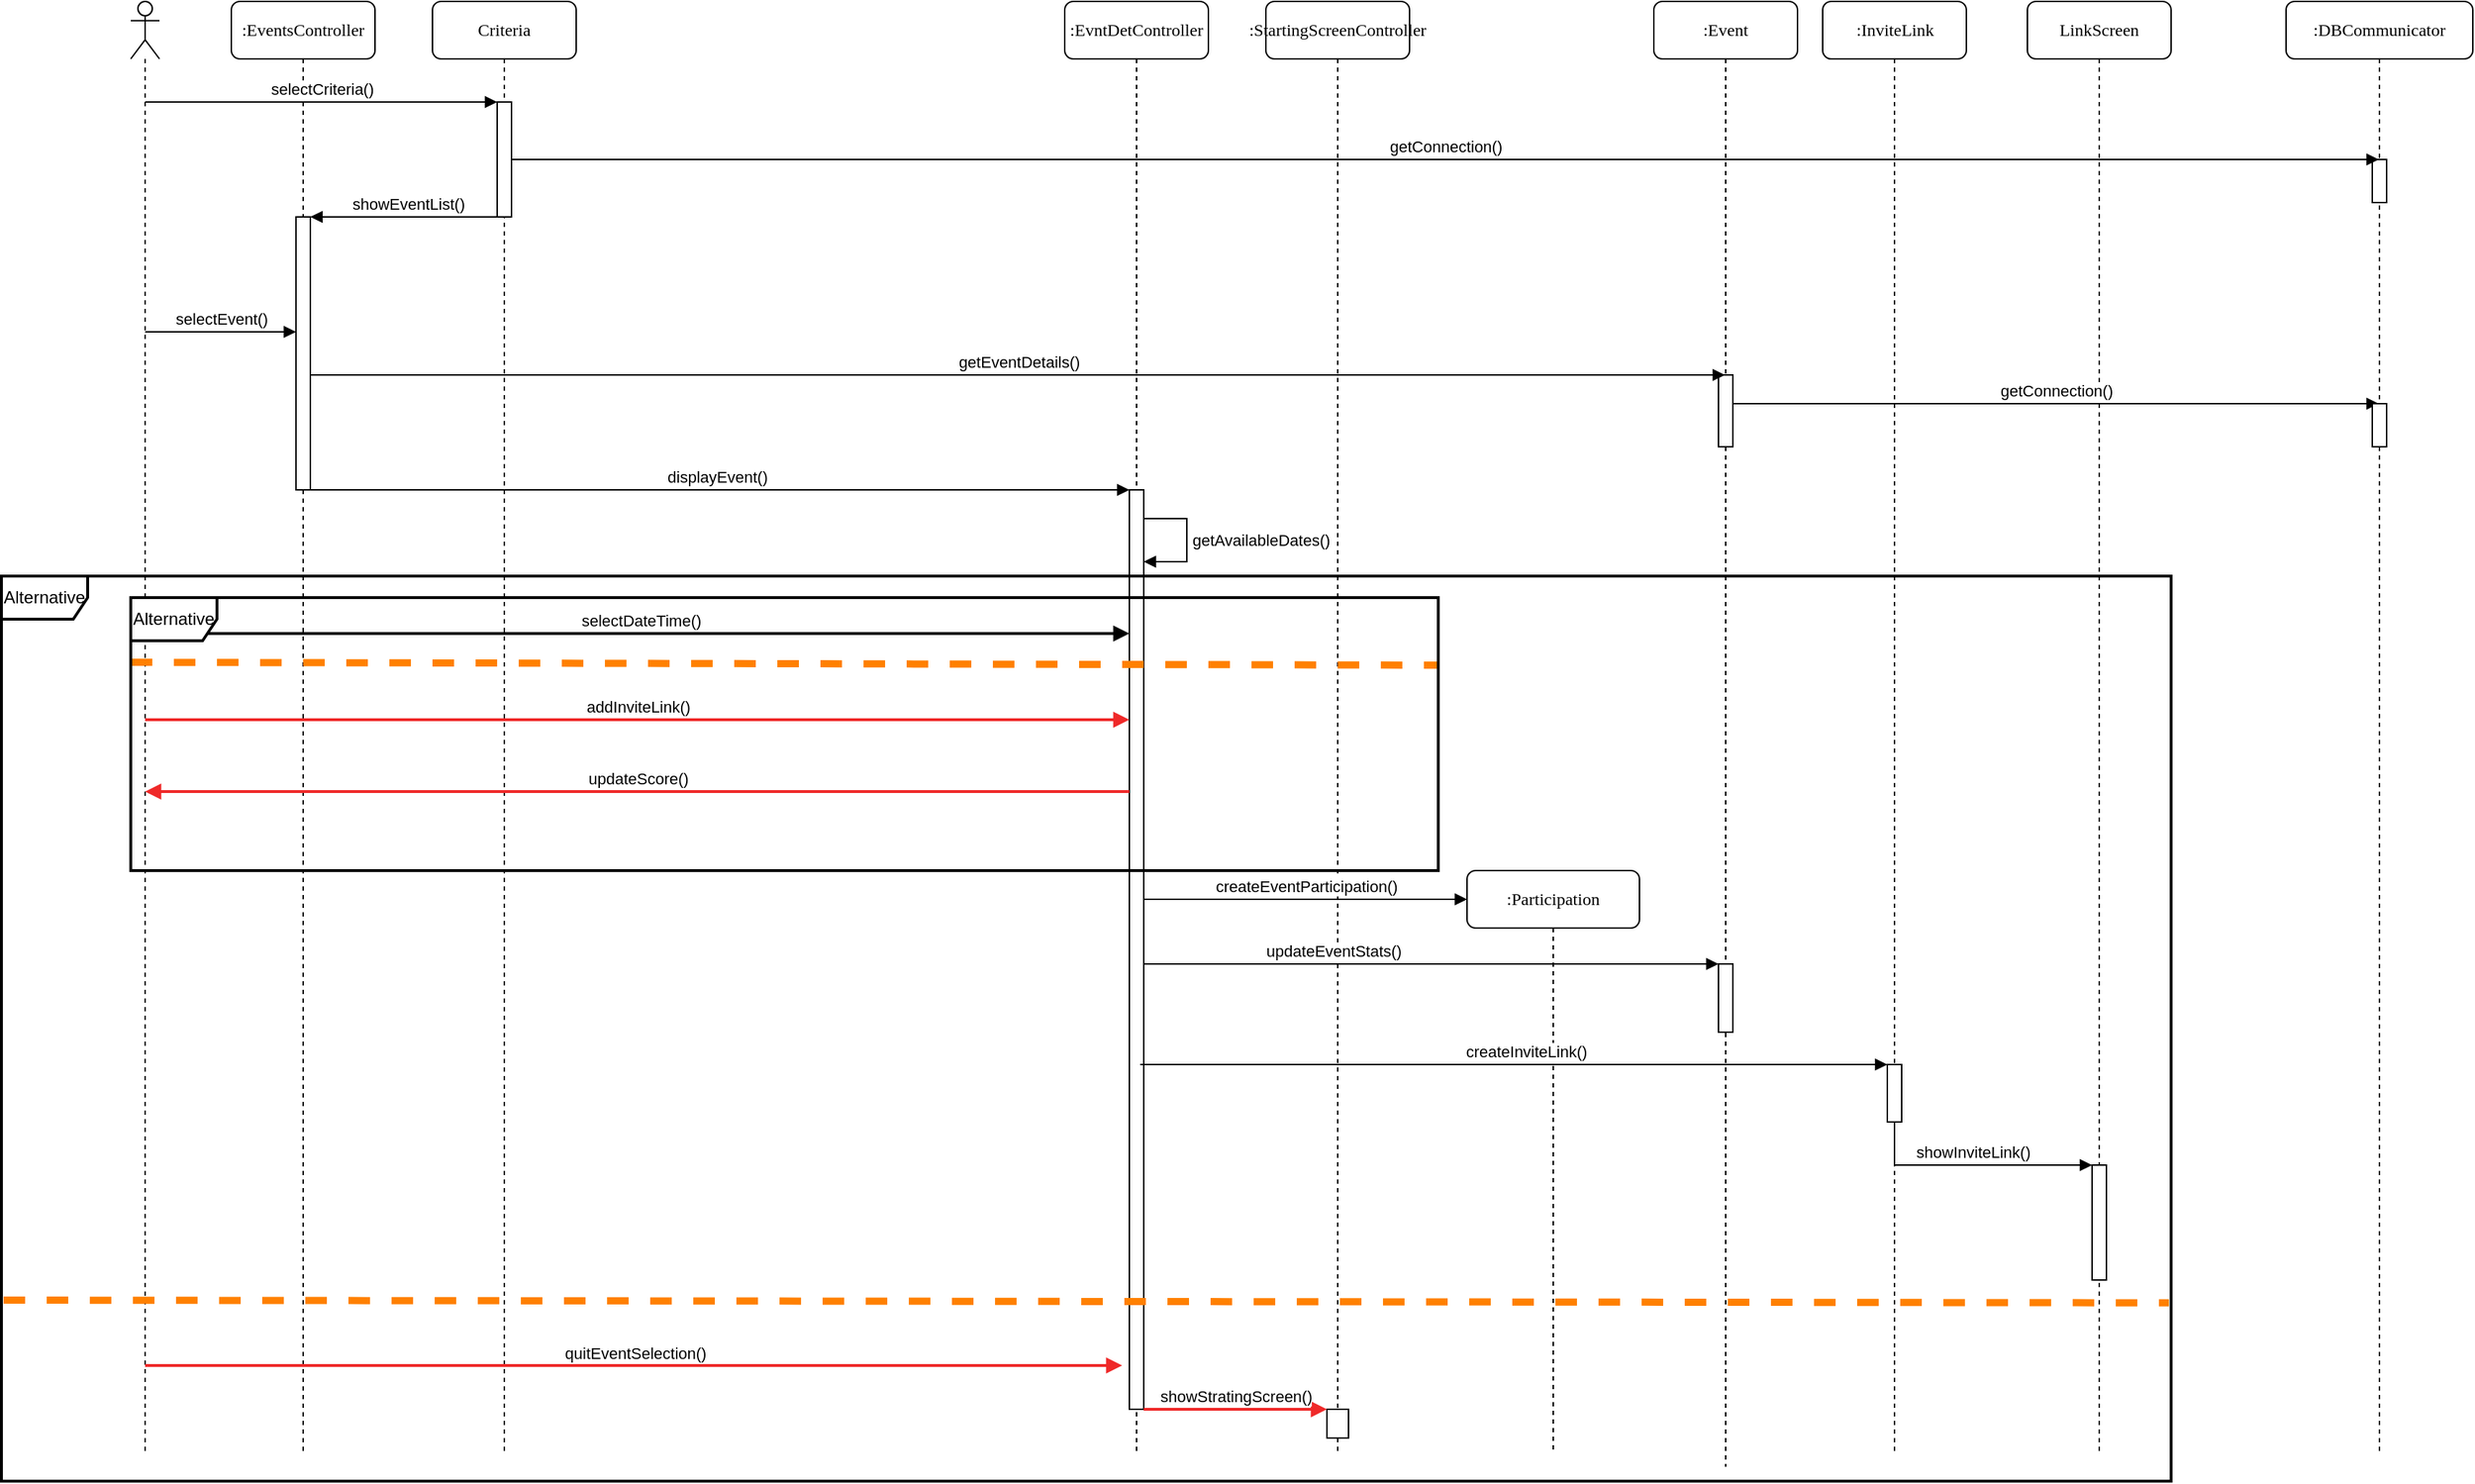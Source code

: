 <mxfile version="21.2.9" type="device">
  <diagram name="Page-1" id="13e1069c-82ec-6db2-03f1-153e76fe0fe0">
    <mxGraphModel dx="2662" dy="818" grid="1" gridSize="10" guides="1" tooltips="1" connect="1" arrows="1" fold="1" page="1" pageScale="1" pageWidth="1100" pageHeight="850" background="none" math="0" shadow="0">
      <root>
        <mxCell id="0" />
        <mxCell id="1" parent="0" />
        <mxCell id="0dD4uoadXfekZaIsLqY9-45" value="selectDateTime()" style="html=1;verticalAlign=bottom;endArrow=block;edgeStyle=elbowEdgeStyle;elbow=vertical;curved=0;rounded=0;strokeWidth=2;" parent="1" target="0dD4uoadXfekZaIsLqY9-40" edge="1">
          <mxGeometry width="80" relative="1" as="geometry">
            <mxPoint x="45" y="520" as="sourcePoint" />
            <mxPoint x="720" y="540" as="targetPoint" />
            <Array as="points">
              <mxPoint x="460" y="520" />
              <mxPoint x="610" y="500" />
              <mxPoint x="530" y="510" />
            </Array>
          </mxGeometry>
        </mxCell>
        <mxCell id="7baba1c4bc27f4b0-2" value="Criteria" style="shape=umlLifeline;perimeter=lifelinePerimeter;whiteSpace=wrap;html=1;container=1;collapsible=0;recursiveResize=0;outlineConnect=0;rounded=1;shadow=0;comic=0;labelBackgroundColor=none;strokeWidth=1;fontFamily=Verdana;fontSize=12;align=center;" parent="1" vertex="1">
          <mxGeometry x="240" y="80" width="100" height="1010" as="geometry" />
        </mxCell>
        <mxCell id="0dD4uoadXfekZaIsLqY9-20" value="" style="html=1;points=[];perimeter=orthogonalPerimeter;outlineConnect=0;targetShapes=umlLifeline;portConstraint=eastwest;newEdgeStyle={&quot;edgeStyle&quot;:&quot;elbowEdgeStyle&quot;,&quot;elbow&quot;:&quot;vertical&quot;,&quot;curved&quot;:0,&quot;rounded&quot;:0};" parent="7baba1c4bc27f4b0-2" vertex="1">
          <mxGeometry x="45" y="70" width="10" height="80" as="geometry" />
        </mxCell>
        <mxCell id="7baba1c4bc27f4b0-5" value=":EvntDetController" style="shape=umlLifeline;perimeter=lifelinePerimeter;whiteSpace=wrap;html=1;container=1;collapsible=0;recursiveResize=0;outlineConnect=0;rounded=1;shadow=0;comic=0;labelBackgroundColor=none;strokeWidth=1;fontFamily=Verdana;fontSize=12;align=center;" parent="1" vertex="1">
          <mxGeometry x="680" y="80" width="100" height="1010" as="geometry" />
        </mxCell>
        <mxCell id="0dD4uoadXfekZaIsLqY9-40" value="" style="html=1;points=[];perimeter=orthogonalPerimeter;outlineConnect=0;targetShapes=umlLifeline;portConstraint=eastwest;newEdgeStyle={&quot;edgeStyle&quot;:&quot;elbowEdgeStyle&quot;,&quot;elbow&quot;:&quot;vertical&quot;,&quot;curved&quot;:0,&quot;rounded&quot;:0};" parent="7baba1c4bc27f4b0-5" vertex="1">
          <mxGeometry x="45" y="340" width="10" height="640" as="geometry" />
        </mxCell>
        <mxCell id="mzvnvXg5lBKwVtpGxzpl-4" value="getAvailableDates()" style="html=1;align=left;spacingLeft=2;endArrow=block;rounded=0;edgeStyle=orthogonalEdgeStyle;curved=0;rounded=0;" parent="7baba1c4bc27f4b0-5" edge="1">
          <mxGeometry relative="1" as="geometry">
            <mxPoint x="55" y="360" as="sourcePoint" />
            <Array as="points">
              <mxPoint x="85" y="360" />
              <mxPoint x="85" y="390" />
            </Array>
            <mxPoint x="55" y="390" as="targetPoint" />
          </mxGeometry>
        </mxCell>
        <mxCell id="7baba1c4bc27f4b0-6" value="&lt;div&gt;:StartingScreenController&lt;/div&gt;" style="shape=umlLifeline;perimeter=lifelinePerimeter;whiteSpace=wrap;html=1;container=1;collapsible=0;recursiveResize=0;outlineConnect=0;rounded=1;shadow=0;comic=0;labelBackgroundColor=none;strokeWidth=1;fontFamily=Verdana;fontSize=12;align=center;" parent="1" vertex="1">
          <mxGeometry x="820" y="80" width="100" height="1010" as="geometry" />
        </mxCell>
        <mxCell id="0dD4uoadXfekZaIsLqY9-50" value="" style="html=1;points=[];perimeter=orthogonalPerimeter;outlineConnect=0;targetShapes=umlLifeline;portConstraint=eastwest;newEdgeStyle={&quot;edgeStyle&quot;:&quot;elbowEdgeStyle&quot;,&quot;elbow&quot;:&quot;vertical&quot;,&quot;curved&quot;:0,&quot;rounded&quot;:0};" parent="7baba1c4bc27f4b0-6" vertex="1">
          <mxGeometry x="42.5" y="980" width="15" height="20" as="geometry" />
        </mxCell>
        <mxCell id="7baba1c4bc27f4b0-7" value=":Participation" style="shape=umlLifeline;perimeter=lifelinePerimeter;whiteSpace=wrap;html=1;container=1;collapsible=0;recursiveResize=0;outlineConnect=0;rounded=1;shadow=0;comic=0;labelBackgroundColor=none;strokeWidth=1;fontFamily=Verdana;fontSize=12;align=center;" parent="1" vertex="1">
          <mxGeometry x="960" y="685" width="120" height="405" as="geometry" />
        </mxCell>
        <mxCell id="7baba1c4bc27f4b0-8" value=":EventsController" style="shape=umlLifeline;perimeter=lifelinePerimeter;whiteSpace=wrap;html=1;container=1;collapsible=0;recursiveResize=0;outlineConnect=0;rounded=1;shadow=0;comic=0;labelBackgroundColor=none;strokeWidth=1;fontFamily=Verdana;fontSize=12;align=center;" parent="1" vertex="1">
          <mxGeometry x="100" y="80" width="100" height="1010" as="geometry" />
        </mxCell>
        <mxCell id="0dD4uoadXfekZaIsLqY9-34" value="" style="html=1;points=[];perimeter=orthogonalPerimeter;outlineConnect=0;targetShapes=umlLifeline;portConstraint=eastwest;newEdgeStyle={&quot;edgeStyle&quot;:&quot;elbowEdgeStyle&quot;,&quot;elbow&quot;:&quot;vertical&quot;,&quot;curved&quot;:0,&quot;rounded&quot;:0};" parent="7baba1c4bc27f4b0-8" vertex="1">
          <mxGeometry x="45" y="150" width="10" height="190" as="geometry" />
        </mxCell>
        <mxCell id="0dD4uoadXfekZaIsLqY9-35" value="selectEvent()" style="html=1;verticalAlign=bottom;startArrow=none;endArrow=block;startSize=8;edgeStyle=elbowEdgeStyle;elbow=vertical;curved=0;rounded=0;startFill=0;" parent="7baba1c4bc27f4b0-8" target="0dD4uoadXfekZaIsLqY9-34" edge="1">
          <mxGeometry relative="1" as="geometry">
            <mxPoint x="-60" y="230" as="sourcePoint" />
          </mxGeometry>
        </mxCell>
        <mxCell id="6SwhFIK-PpO4X8iCb4ti-20" value="displayEvent()" style="html=1;verticalAlign=bottom;endArrow=block;edgeStyle=elbowEdgeStyle;elbow=vertical;curved=0;rounded=0;" parent="7baba1c4bc27f4b0-8" target="0dD4uoadXfekZaIsLqY9-40" edge="1">
          <mxGeometry width="80" relative="1" as="geometry">
            <mxPoint x="50" y="340" as="sourcePoint" />
            <mxPoint x="349.5" y="340" as="targetPoint" />
          </mxGeometry>
        </mxCell>
        <mxCell id="0dD4uoadXfekZaIsLqY9-4" value="" style="shape=umlLifeline;perimeter=lifelinePerimeter;whiteSpace=wrap;html=1;container=1;dropTarget=0;collapsible=0;recursiveResize=0;outlineConnect=0;portConstraint=eastwest;newEdgeStyle={&quot;edgeStyle&quot;:&quot;elbowEdgeStyle&quot;,&quot;elbow&quot;:&quot;vertical&quot;,&quot;curved&quot;:0,&quot;rounded&quot;:0};participant=umlActor;" parent="1" vertex="1">
          <mxGeometry x="30" y="80" width="20" height="1010" as="geometry" />
        </mxCell>
        <mxCell id="0dD4uoadXfekZaIsLqY9-17" value=":Event" style="shape=umlLifeline;perimeter=lifelinePerimeter;whiteSpace=wrap;html=1;container=1;collapsible=0;recursiveResize=0;outlineConnect=0;rounded=1;shadow=0;comic=0;labelBackgroundColor=none;strokeWidth=1;fontFamily=Verdana;fontSize=12;align=center;" parent="1" vertex="1">
          <mxGeometry x="1090" y="80" width="100" height="1020" as="geometry" />
        </mxCell>
        <mxCell id="6SwhFIK-PpO4X8iCb4ti-7" value="" style="html=1;points=[];perimeter=orthogonalPerimeter;outlineConnect=0;targetShapes=umlLifeline;portConstraint=eastwest;newEdgeStyle={&quot;edgeStyle&quot;:&quot;elbowEdgeStyle&quot;,&quot;elbow&quot;:&quot;vertical&quot;,&quot;curved&quot;:0,&quot;rounded&quot;:0};" parent="0dD4uoadXfekZaIsLqY9-17" vertex="1">
          <mxGeometry x="45" y="670" width="10" height="47.5" as="geometry" />
        </mxCell>
        <mxCell id="6SwhFIK-PpO4X8iCb4ti-11" value="" style="html=1;points=[];perimeter=orthogonalPerimeter;outlineConnect=0;targetShapes=umlLifeline;portConstraint=eastwest;newEdgeStyle={&quot;edgeStyle&quot;:&quot;elbowEdgeStyle&quot;,&quot;elbow&quot;:&quot;vertical&quot;,&quot;curved&quot;:0,&quot;rounded&quot;:0};" parent="0dD4uoadXfekZaIsLqY9-17" vertex="1">
          <mxGeometry x="45" y="260" width="10" height="50" as="geometry" />
        </mxCell>
        <mxCell id="6SwhFIK-PpO4X8iCb4ti-27" value="createInviteLink()" style="html=1;verticalAlign=bottom;endArrow=block;edgeStyle=elbowEdgeStyle;elbow=vertical;curved=0;rounded=0;" parent="0dD4uoadXfekZaIsLqY9-17" target="mzvnvXg5lBKwVtpGxzpl-5" edge="1">
          <mxGeometry x="0.031" width="80" relative="1" as="geometry">
            <mxPoint x="-357.5" y="740" as="sourcePoint" />
            <mxPoint x="117.5" y="740.06" as="targetPoint" />
            <mxPoint as="offset" />
          </mxGeometry>
        </mxCell>
        <mxCell id="0dD4uoadXfekZaIsLqY9-18" value=":InviteLink" style="shape=umlLifeline;perimeter=lifelinePerimeter;whiteSpace=wrap;html=1;container=1;collapsible=0;recursiveResize=0;outlineConnect=0;rounded=1;shadow=0;comic=0;labelBackgroundColor=none;strokeWidth=1;fontFamily=Verdana;fontSize=12;align=center;" parent="1" vertex="1">
          <mxGeometry x="1207.5" y="80" width="100" height="1010" as="geometry" />
        </mxCell>
        <mxCell id="mzvnvXg5lBKwVtpGxzpl-5" value="" style="html=1;points=[];perimeter=orthogonalPerimeter;outlineConnect=0;targetShapes=umlLifeline;portConstraint=eastwest;newEdgeStyle={&quot;edgeStyle&quot;:&quot;elbowEdgeStyle&quot;,&quot;elbow&quot;:&quot;vertical&quot;,&quot;curved&quot;:0,&quot;rounded&quot;:0};" parent="0dD4uoadXfekZaIsLqY9-18" vertex="1">
          <mxGeometry x="45" y="740" width="10" height="40" as="geometry" />
        </mxCell>
        <mxCell id="0dD4uoadXfekZaIsLqY9-19" value="LinkScreen" style="shape=umlLifeline;perimeter=lifelinePerimeter;whiteSpace=wrap;html=1;container=1;collapsible=0;recursiveResize=0;outlineConnect=0;rounded=1;shadow=0;comic=0;labelBackgroundColor=none;strokeWidth=1;fontFamily=Verdana;fontSize=12;align=center;" parent="1" vertex="1">
          <mxGeometry x="1350" y="80" width="100" height="1010" as="geometry" />
        </mxCell>
        <mxCell id="6SwhFIK-PpO4X8iCb4ti-29" value="" style="html=1;points=[];perimeter=orthogonalPerimeter;outlineConnect=0;targetShapes=umlLifeline;portConstraint=eastwest;newEdgeStyle={&quot;edgeStyle&quot;:&quot;elbowEdgeStyle&quot;,&quot;elbow&quot;:&quot;vertical&quot;,&quot;curved&quot;:0,&quot;rounded&quot;:0};" parent="0dD4uoadXfekZaIsLqY9-19" vertex="1">
          <mxGeometry x="45" y="810" width="10" height="80" as="geometry" />
        </mxCell>
        <mxCell id="7ZH7qd51Fm5M8IReurPA-4" value="getConnection()" style="html=1;verticalAlign=bottom;endArrow=block;edgeStyle=elbowEdgeStyle;elbow=vertical;curved=0;rounded=0;" edge="1" parent="0dD4uoadXfekZaIsLqY9-19" target="7ZH7qd51Fm5M8IReurPA-1">
          <mxGeometry width="80" relative="1" as="geometry">
            <mxPoint x="-205" y="280" as="sourcePoint" />
            <mxPoint x="1095" y="280" as="targetPoint" />
          </mxGeometry>
        </mxCell>
        <mxCell id="0dD4uoadXfekZaIsLqY9-21" value="selectCriteria()" style="html=1;verticalAlign=bottom;startArrow=none;endArrow=block;startSize=8;edgeStyle=elbowEdgeStyle;elbow=vertical;curved=0;rounded=0;startFill=0;" parent="1" source="0dD4uoadXfekZaIsLqY9-4" target="0dD4uoadXfekZaIsLqY9-20" edge="1">
          <mxGeometry relative="1" as="geometry">
            <mxPoint x="85" y="160" as="sourcePoint" />
            <Array as="points">
              <mxPoint x="220" y="150" />
              <mxPoint x="70" y="140" />
            </Array>
          </mxGeometry>
        </mxCell>
        <mxCell id="0dD4uoadXfekZaIsLqY9-33" value="showEventList()" style="html=1;verticalAlign=bottom;startArrow=none;endArrow=block;startSize=8;edgeStyle=elbowEdgeStyle;elbow=vertical;curved=0;rounded=0;startFill=0;" parent="1" edge="1">
          <mxGeometry relative="1" as="geometry">
            <mxPoint x="290" y="230" as="sourcePoint" />
            <mxPoint x="155" y="230" as="targetPoint" />
          </mxGeometry>
        </mxCell>
        <mxCell id="0dD4uoadXfekZaIsLqY9-47" value="quitEventSelection()" style="html=1;verticalAlign=bottom;endArrow=block;edgeStyle=elbowEdgeStyle;elbow=vertical;curved=0;rounded=0;strokeColor=#ef2929;strokeWidth=2;" parent="1" source="0dD4uoadXfekZaIsLqY9-4" edge="1">
          <mxGeometry width="80" relative="1" as="geometry">
            <mxPoint x="50" y="1029.5" as="sourcePoint" />
            <mxPoint x="720" y="1030" as="targetPoint" />
            <Array as="points">
              <mxPoint x="490" y="1029.5" />
              <mxPoint x="480" y="1049.5" />
              <mxPoint x="680" y="1169.5" />
              <mxPoint x="590" y="1069.5" />
              <mxPoint x="500" y="1039.5" />
              <mxPoint x="660" y="1009.5" />
            </Array>
          </mxGeometry>
        </mxCell>
        <mxCell id="0dD4uoadXfekZaIsLqY9-58" value="addInviteLink()" style="html=1;verticalAlign=bottom;endArrow=block;edgeStyle=elbowEdgeStyle;elbow=vertical;curved=0;rounded=0;strokeWidth=2;strokeColor=#ef2929;" parent="1" target="0dD4uoadXfekZaIsLqY9-40" edge="1">
          <mxGeometry width="80" relative="1" as="geometry">
            <mxPoint x="40" y="580" as="sourcePoint" />
            <mxPoint x="720" y="660" as="targetPoint" />
            <Array as="points">
              <mxPoint x="460" y="580" />
              <mxPoint x="510" y="720" />
              <mxPoint x="670" y="830" />
              <mxPoint x="450" y="810" />
              <mxPoint x="580" y="760" />
              <mxPoint x="510" y="730" />
              <mxPoint x="460" y="700" />
              <mxPoint x="510" y="660" />
            </Array>
          </mxGeometry>
        </mxCell>
        <mxCell id="0dD4uoadXfekZaIsLqY9-54" value="showStratingScreen()" style="html=1;verticalAlign=bottom;endArrow=block;edgeStyle=elbowEdgeStyle;elbow=vertical;curved=0;rounded=0;strokeWidth=2;strokeColor=#ef2929;" parent="1" target="0dD4uoadXfekZaIsLqY9-50" edge="1">
          <mxGeometry width="80" relative="1" as="geometry">
            <mxPoint x="735" y="1060" as="sourcePoint" />
            <mxPoint x="865" y="1040" as="targetPoint" />
            <Array as="points">
              <mxPoint x="830" y="1060" />
              <mxPoint x="770" y="1060" />
              <mxPoint x="760" y="1120" />
              <mxPoint x="760" y="1110" />
              <mxPoint x="840" y="1080" />
            </Array>
          </mxGeometry>
        </mxCell>
        <mxCell id="6SwhFIK-PpO4X8iCb4ti-3" value="createEventParticipation()" style="html=1;verticalAlign=bottom;endArrow=block;edgeStyle=elbowEdgeStyle;elbow=vertical;curved=0;rounded=0;" parent="1" edge="1">
          <mxGeometry width="80" relative="1" as="geometry">
            <mxPoint x="735" y="705" as="sourcePoint" />
            <mxPoint x="960" y="705" as="targetPoint" />
          </mxGeometry>
        </mxCell>
        <mxCell id="6SwhFIK-PpO4X8iCb4ti-8" value="updateEventStats()" style="html=1;verticalAlign=bottom;endArrow=block;edgeStyle=elbowEdgeStyle;elbow=vertical;curved=0;rounded=0;" parent="1" source="0dD4uoadXfekZaIsLqY9-40" target="6SwhFIK-PpO4X8iCb4ti-7" edge="1">
          <mxGeometry x="-0.334" width="80" relative="1" as="geometry">
            <mxPoint x="1060" y="550" as="sourcePoint" />
            <mxPoint x="1140" y="550" as="targetPoint" />
            <mxPoint x="-1" as="offset" />
            <Array as="points">
              <mxPoint x="1050" y="750" />
            </Array>
          </mxGeometry>
        </mxCell>
        <mxCell id="6SwhFIK-PpO4X8iCb4ti-18" value="getEventDetails()" style="html=1;verticalAlign=bottom;endArrow=block;edgeStyle=elbowEdgeStyle;elbow=vertical;curved=0;rounded=0;" parent="1" source="0dD4uoadXfekZaIsLqY9-34" target="0dD4uoadXfekZaIsLqY9-17" edge="1">
          <mxGeometry width="80" relative="1" as="geometry">
            <mxPoint x="160" y="340" as="sourcePoint" />
            <mxPoint x="235" y="330" as="targetPoint" />
            <Array as="points">
              <mxPoint x="450" y="340" />
            </Array>
          </mxGeometry>
        </mxCell>
        <mxCell id="6SwhFIK-PpO4X8iCb4ti-26" value="" style="endArrow=none;dashed=1;html=1;rounded=0;strokeColor=#ff8000;strokeWidth=5;" parent="1" edge="1">
          <mxGeometry width="50" height="50" relative="1" as="geometry">
            <mxPoint x="30" y="540" as="sourcePoint" />
            <mxPoint x="940" y="542" as="targetPoint" />
          </mxGeometry>
        </mxCell>
        <mxCell id="6SwhFIK-PpO4X8iCb4ti-30" value="showInviteLink()" style="html=1;verticalAlign=bottom;startArrow=none;endArrow=block;startSize=8;edgeStyle=elbowEdgeStyle;elbow=vertical;curved=0;rounded=0;startFill=0;" parent="1" source="mzvnvXg5lBKwVtpGxzpl-5" target="6SwhFIK-PpO4X8iCb4ti-29" edge="1">
          <mxGeometry relative="1" as="geometry">
            <mxPoint x="1260" y="680" as="sourcePoint" />
            <Array as="points">
              <mxPoint x="1330" y="890" />
            </Array>
          </mxGeometry>
        </mxCell>
        <mxCell id="mzvnvXg5lBKwVtpGxzpl-1" value="updateScore()" style="html=1;verticalAlign=bottom;endArrow=block;edgeStyle=elbowEdgeStyle;elbow=vertical;curved=0;rounded=0;strokeColor=#ef2929;strokeWidth=2;" parent="1" source="0dD4uoadXfekZaIsLqY9-40" target="0dD4uoadXfekZaIsLqY9-4" edge="1">
          <mxGeometry width="80" relative="1" as="geometry">
            <mxPoint x="610" y="850" as="sourcePoint" />
            <mxPoint x="590" y="630" as="targetPoint" />
            <Array as="points">
              <mxPoint x="700" y="630" />
              <mxPoint x="670" y="850" />
            </Array>
            <mxPoint as="offset" />
          </mxGeometry>
        </mxCell>
        <mxCell id="mzvnvXg5lBKwVtpGxzpl-7" value="Alternative" style="shape=umlFrame;whiteSpace=wrap;html=1;pointerEvents=0;strokeWidth=2;" parent="1" vertex="1">
          <mxGeometry x="-60" y="480" width="1510" height="630" as="geometry" />
        </mxCell>
        <mxCell id="mzvnvXg5lBKwVtpGxzpl-9" value="" style="endArrow=none;dashed=1;html=1;rounded=0;strokeColor=#ff8000;strokeWidth=5;entryX=0.999;entryY=0.803;entryDx=0;entryDy=0;entryPerimeter=0;exitX=0.001;exitY=0.8;exitDx=0;exitDy=0;exitPerimeter=0;" parent="1" source="mzvnvXg5lBKwVtpGxzpl-7" target="mzvnvXg5lBKwVtpGxzpl-7" edge="1">
          <mxGeometry width="50" height="50" relative="1" as="geometry">
            <mxPoint x="-50" y="980" as="sourcePoint" />
            <mxPoint x="860" y="982" as="targetPoint" />
          </mxGeometry>
        </mxCell>
        <mxCell id="0dD4uoadXfekZaIsLqY9-55" value="Alternative" style="shape=umlFrame;whiteSpace=wrap;html=1;pointerEvents=0;strokeWidth=2;" parent="1" vertex="1">
          <mxGeometry x="30" y="495" width="910" height="190" as="geometry" />
        </mxCell>
        <mxCell id="7ZH7qd51Fm5M8IReurPA-1" value=":DBCommunicator" style="shape=umlLifeline;perimeter=lifelinePerimeter;whiteSpace=wrap;html=1;container=1;collapsible=0;recursiveResize=0;outlineConnect=0;rounded=1;shadow=0;comic=0;labelBackgroundColor=none;strokeWidth=1;fontFamily=Verdana;fontSize=12;align=center;" vertex="1" parent="1">
          <mxGeometry x="1530" y="80" width="130" height="1010" as="geometry" />
        </mxCell>
        <mxCell id="7ZH7qd51Fm5M8IReurPA-3" value="" style="html=1;points=[];perimeter=orthogonalPerimeter;outlineConnect=0;targetShapes=umlLifeline;portConstraint=eastwest;newEdgeStyle={&quot;edgeStyle&quot;:&quot;elbowEdgeStyle&quot;,&quot;elbow&quot;:&quot;vertical&quot;,&quot;curved&quot;:0,&quot;rounded&quot;:0};" vertex="1" parent="7ZH7qd51Fm5M8IReurPA-1">
          <mxGeometry x="60" y="110" width="10" height="30" as="geometry" />
        </mxCell>
        <mxCell id="7ZH7qd51Fm5M8IReurPA-5" value="" style="html=1;points=[];perimeter=orthogonalPerimeter;outlineConnect=0;targetShapes=umlLifeline;portConstraint=eastwest;newEdgeStyle={&quot;edgeStyle&quot;:&quot;elbowEdgeStyle&quot;,&quot;elbow&quot;:&quot;vertical&quot;,&quot;curved&quot;:0,&quot;rounded&quot;:0};" vertex="1" parent="7ZH7qd51Fm5M8IReurPA-1">
          <mxGeometry x="60" y="280" width="10" height="30" as="geometry" />
        </mxCell>
        <mxCell id="7ZH7qd51Fm5M8IReurPA-2" value="getConnection()" style="html=1;verticalAlign=bottom;endArrow=block;edgeStyle=elbowEdgeStyle;elbow=vertical;curved=0;rounded=0;" edge="1" parent="1" source="0dD4uoadXfekZaIsLqY9-20" target="7ZH7qd51Fm5M8IReurPA-1">
          <mxGeometry width="80" relative="1" as="geometry">
            <mxPoint x="300" y="180" as="sourcePoint" />
            <mxPoint x="380" y="180" as="targetPoint" />
          </mxGeometry>
        </mxCell>
      </root>
    </mxGraphModel>
  </diagram>
</mxfile>
